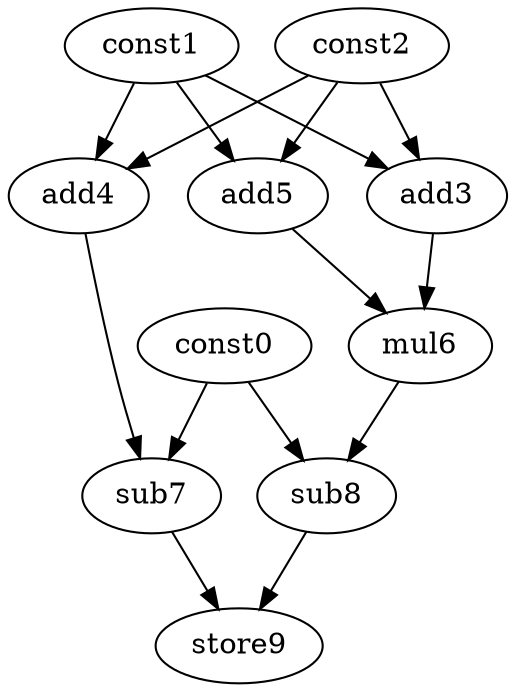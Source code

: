 digraph G { 
const0[opcode=const]; 
const1[opcode=const]; 
const2[opcode=const]; 
add3[opcode=add]; 
add4[opcode=add]; 
add5[opcode=add]; 
mul6[opcode=mul]; 
sub7[opcode=sub]; 
sub8[opcode=sub]; 
store9[opcode=store]; 
const1->add3[operand=0];
const2->add3[operand=1];
const1->add4[operand=0];
const2->add4[operand=1];
const1->add5[operand=0];
const2->add5[operand=1];
add3->mul6[operand=0];
add5->mul6[operand=1];
const0->sub7[operand=0];
add4->sub7[operand=1];
const0->sub8[operand=0];
mul6->sub8[operand=1];
sub8->store9[operand=0];
sub7->store9[operand=1];
}
